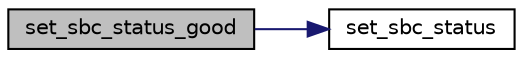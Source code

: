 digraph "set_sbc_status_good"
{
  edge [fontname="Helvetica",fontsize="10",labelfontname="Helvetica",labelfontsize="10"];
  node [fontname="Helvetica",fontsize="10",shape=record];
  rankdir="LR";
  Node1 [label="set_sbc_status_good",height=0.2,width=0.4,color="black", fillcolor="grey75", style="filled", fontcolor="black"];
  Node1 -> Node2 [color="midnightblue",fontsize="10",style="solid",fontname="Helvetica"];
  Node2 [label="set_sbc_status",height=0.2,width=0.4,color="black", fillcolor="white", style="filled",URL="$usb__msc_8c.html#a285558a874e454328ae7cba96306b253"];
}
